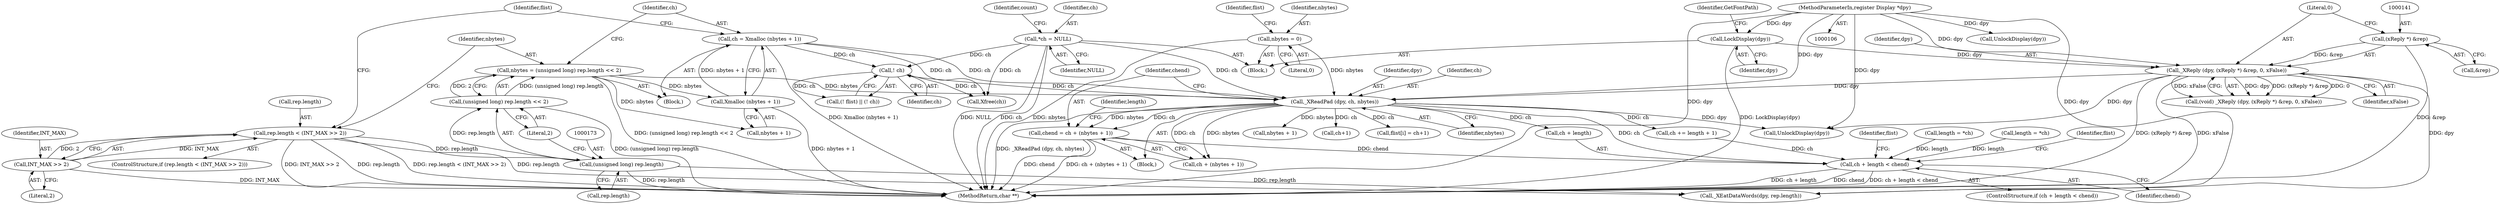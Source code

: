 digraph "1_libx11_b469da1430cdcee06e31c6251b83aede072a1ff0_0@del" {
"1000211" [label="(Call,chend = ch + (nbytes + 1))"];
"1000207" [label="(Call,_XReadPad (dpy, ch, nbytes))"];
"1000138" [label="(Call,_XReply (dpy, (xReply *) &rep, 0, xFalse))"];
"1000131" [label="(Call,LockDisplay(dpy))"];
"1000107" [label="(MethodParameterIn,register Display *dpy)"];
"1000140" [label="(Call,(xReply *) &rep)"];
"1000178" [label="(Call,ch = Xmalloc (nbytes + 1))"];
"1000180" [label="(Call,Xmalloc (nbytes + 1))"];
"1000169" [label="(Call,nbytes = (unsigned long) rep.length << 2)"];
"1000171" [label="(Call,(unsigned long) rep.length << 2)"];
"1000172" [label="(Call,(unsigned long) rep.length)"];
"1000161" [label="(Call,rep.length < (INT_MAX >> 2))"];
"1000165" [label="(Call,INT_MAX >> 2)"];
"1000188" [label="(Call,! ch)"];
"1000120" [label="(Call,*ch = NULL)"];
"1000112" [label="(Call,nbytes = 0)"];
"1000235" [label="(Call,ch + length < chend)"];
"1000208" [label="(Identifier,dpy)"];
"1000187" [label="(Identifier,flist)"];
"1000145" [label="(Identifier,xFalse)"];
"1000185" [label="(Call,(! flist) || (! ch))"];
"1000215" [label="(Call,nbytes + 1)"];
"1000248" [label="(Call,ch += length + 1)"];
"1000131" [label="(Call,LockDisplay(dpy))"];
"1000109" [label="(Block,)"];
"1000112" [label="(Call,nbytes = 0)"];
"1000193" [label="(Call,Xfree(ch))"];
"1000169" [label="(Call,nbytes = (unsigned long) rep.length << 2)"];
"1000213" [label="(Call,ch + (nbytes + 1))"];
"1000235" [label="(Call,ch + length < chend)"];
"1000234" [label="(ControlStructure,if (ch + length < chend))"];
"1000266" [label="(Identifier,flist)"];
"1000211" [label="(Call,chend = ch + (nbytes + 1))"];
"1000120" [label="(Call,*ch = NULL)"];
"1000219" [label="(Identifier,length)"];
"1000273" [label="(Call,UnlockDisplay(dpy))"];
"1000253" [label="(Call,length = *ch)"];
"1000218" [label="(Call,length = *ch)"];
"1000170" [label="(Identifier,nbytes)"];
"1000121" [label="(Identifier,ch)"];
"1000168" [label="(Block,)"];
"1000162" [label="(Call,rep.length)"];
"1000138" [label="(Call,_XReply (dpy, (xReply *) &rep, 0, xFalse))"];
"1000107" [label="(MethodParameterIn,register Display *dpy)"];
"1000132" [label="(Identifier,dpy)"];
"1000172" [label="(Call,(unsigned long) rep.length)"];
"1000117" [label="(Identifier,flist)"];
"1000150" [label="(Block,)"];
"1000189" [label="(Identifier,ch)"];
"1000144" [label="(Literal,0)"];
"1000181" [label="(Call,nbytes + 1)"];
"1000160" [label="(ControlStructure,if (rep.length < (INT_MAX >> 2)))"];
"1000114" [label="(Literal,0)"];
"1000195" [label="(Call,_XEatDataWords(dpy, rep.length))"];
"1000171" [label="(Call,(unsigned long) rep.length << 2)"];
"1000140" [label="(Call,(xReply *) &rep)"];
"1000122" [label="(Identifier,NULL)"];
"1000245" [label="(Call,ch+1)"];
"1000134" [label="(Identifier,GetFontPath)"];
"1000209" [label="(Identifier,ch)"];
"1000136" [label="(Call,(void) _XReply (dpy, (xReply *) &rep, 0, xFalse))"];
"1000200" [label="(Call,UnlockDisplay(dpy))"];
"1000161" [label="(Call,rep.length < (INT_MAX >> 2))"];
"1000166" [label="(Identifier,INT_MAX)"];
"1000167" [label="(Literal,2)"];
"1000239" [label="(Identifier,chend)"];
"1000188" [label="(Call,! ch)"];
"1000212" [label="(Identifier,chend)"];
"1000236" [label="(Call,ch + length)"];
"1000142" [label="(Call,&rep)"];
"1000180" [label="(Call,Xmalloc (nbytes + 1))"];
"1000243" [label="(Identifier,flist)"];
"1000241" [label="(Call,flist[i] = ch+1)"];
"1000139" [label="(Identifier,dpy)"];
"1000210" [label="(Identifier,nbytes)"];
"1000126" [label="(Identifier,count)"];
"1000177" [label="(Literal,2)"];
"1000113" [label="(Identifier,nbytes)"];
"1000179" [label="(Identifier,ch)"];
"1000174" [label="(Call,rep.length)"];
"1000165" [label="(Call,INT_MAX >> 2)"];
"1000178" [label="(Call,ch = Xmalloc (nbytes + 1))"];
"1000278" [label="(MethodReturn,char **)"];
"1000207" [label="(Call,_XReadPad (dpy, ch, nbytes))"];
"1000211" -> "1000150"  [label="AST: "];
"1000211" -> "1000213"  [label="CFG: "];
"1000212" -> "1000211"  [label="AST: "];
"1000213" -> "1000211"  [label="AST: "];
"1000219" -> "1000211"  [label="CFG: "];
"1000211" -> "1000278"  [label="DDG: chend"];
"1000211" -> "1000278"  [label="DDG: ch + (nbytes + 1)"];
"1000207" -> "1000211"  [label="DDG: ch"];
"1000207" -> "1000211"  [label="DDG: nbytes"];
"1000211" -> "1000235"  [label="DDG: chend"];
"1000207" -> "1000150"  [label="AST: "];
"1000207" -> "1000210"  [label="CFG: "];
"1000208" -> "1000207"  [label="AST: "];
"1000209" -> "1000207"  [label="AST: "];
"1000210" -> "1000207"  [label="AST: "];
"1000212" -> "1000207"  [label="CFG: "];
"1000207" -> "1000278"  [label="DDG: _XReadPad (dpy, ch, nbytes)"];
"1000138" -> "1000207"  [label="DDG: dpy"];
"1000107" -> "1000207"  [label="DDG: dpy"];
"1000178" -> "1000207"  [label="DDG: ch"];
"1000188" -> "1000207"  [label="DDG: ch"];
"1000120" -> "1000207"  [label="DDG: ch"];
"1000112" -> "1000207"  [label="DDG: nbytes"];
"1000169" -> "1000207"  [label="DDG: nbytes"];
"1000207" -> "1000213"  [label="DDG: ch"];
"1000207" -> "1000213"  [label="DDG: nbytes"];
"1000207" -> "1000215"  [label="DDG: nbytes"];
"1000207" -> "1000235"  [label="DDG: ch"];
"1000207" -> "1000236"  [label="DDG: ch"];
"1000207" -> "1000241"  [label="DDG: ch"];
"1000207" -> "1000245"  [label="DDG: ch"];
"1000207" -> "1000248"  [label="DDG: ch"];
"1000207" -> "1000273"  [label="DDG: dpy"];
"1000138" -> "1000136"  [label="AST: "];
"1000138" -> "1000145"  [label="CFG: "];
"1000139" -> "1000138"  [label="AST: "];
"1000140" -> "1000138"  [label="AST: "];
"1000144" -> "1000138"  [label="AST: "];
"1000145" -> "1000138"  [label="AST: "];
"1000136" -> "1000138"  [label="CFG: "];
"1000138" -> "1000278"  [label="DDG: (xReply *) &rep"];
"1000138" -> "1000278"  [label="DDG: xFalse"];
"1000138" -> "1000136"  [label="DDG: dpy"];
"1000138" -> "1000136"  [label="DDG: (xReply *) &rep"];
"1000138" -> "1000136"  [label="DDG: 0"];
"1000138" -> "1000136"  [label="DDG: xFalse"];
"1000131" -> "1000138"  [label="DDG: dpy"];
"1000107" -> "1000138"  [label="DDG: dpy"];
"1000140" -> "1000138"  [label="DDG: &rep"];
"1000138" -> "1000195"  [label="DDG: dpy"];
"1000138" -> "1000273"  [label="DDG: dpy"];
"1000131" -> "1000109"  [label="AST: "];
"1000131" -> "1000132"  [label="CFG: "];
"1000132" -> "1000131"  [label="AST: "];
"1000134" -> "1000131"  [label="CFG: "];
"1000131" -> "1000278"  [label="DDG: LockDisplay(dpy)"];
"1000107" -> "1000131"  [label="DDG: dpy"];
"1000107" -> "1000106"  [label="AST: "];
"1000107" -> "1000278"  [label="DDG: dpy"];
"1000107" -> "1000195"  [label="DDG: dpy"];
"1000107" -> "1000200"  [label="DDG: dpy"];
"1000107" -> "1000273"  [label="DDG: dpy"];
"1000140" -> "1000142"  [label="CFG: "];
"1000141" -> "1000140"  [label="AST: "];
"1000142" -> "1000140"  [label="AST: "];
"1000144" -> "1000140"  [label="CFG: "];
"1000140" -> "1000278"  [label="DDG: &rep"];
"1000178" -> "1000168"  [label="AST: "];
"1000178" -> "1000180"  [label="CFG: "];
"1000179" -> "1000178"  [label="AST: "];
"1000180" -> "1000178"  [label="AST: "];
"1000187" -> "1000178"  [label="CFG: "];
"1000178" -> "1000278"  [label="DDG: Xmalloc (nbytes + 1)"];
"1000180" -> "1000178"  [label="DDG: nbytes + 1"];
"1000178" -> "1000188"  [label="DDG: ch"];
"1000178" -> "1000193"  [label="DDG: ch"];
"1000180" -> "1000181"  [label="CFG: "];
"1000181" -> "1000180"  [label="AST: "];
"1000180" -> "1000278"  [label="DDG: nbytes + 1"];
"1000169" -> "1000180"  [label="DDG: nbytes"];
"1000169" -> "1000168"  [label="AST: "];
"1000169" -> "1000171"  [label="CFG: "];
"1000170" -> "1000169"  [label="AST: "];
"1000171" -> "1000169"  [label="AST: "];
"1000179" -> "1000169"  [label="CFG: "];
"1000169" -> "1000278"  [label="DDG: (unsigned long) rep.length << 2"];
"1000171" -> "1000169"  [label="DDG: (unsigned long) rep.length"];
"1000171" -> "1000169"  [label="DDG: 2"];
"1000169" -> "1000181"  [label="DDG: nbytes"];
"1000171" -> "1000177"  [label="CFG: "];
"1000172" -> "1000171"  [label="AST: "];
"1000177" -> "1000171"  [label="AST: "];
"1000171" -> "1000278"  [label="DDG: (unsigned long) rep.length"];
"1000172" -> "1000171"  [label="DDG: rep.length"];
"1000172" -> "1000174"  [label="CFG: "];
"1000173" -> "1000172"  [label="AST: "];
"1000174" -> "1000172"  [label="AST: "];
"1000177" -> "1000172"  [label="CFG: "];
"1000172" -> "1000278"  [label="DDG: rep.length"];
"1000161" -> "1000172"  [label="DDG: rep.length"];
"1000172" -> "1000195"  [label="DDG: rep.length"];
"1000161" -> "1000160"  [label="AST: "];
"1000161" -> "1000165"  [label="CFG: "];
"1000162" -> "1000161"  [label="AST: "];
"1000165" -> "1000161"  [label="AST: "];
"1000170" -> "1000161"  [label="CFG: "];
"1000187" -> "1000161"  [label="CFG: "];
"1000161" -> "1000278"  [label="DDG: rep.length"];
"1000161" -> "1000278"  [label="DDG: rep.length < (INT_MAX >> 2)"];
"1000161" -> "1000278"  [label="DDG: INT_MAX >> 2"];
"1000165" -> "1000161"  [label="DDG: INT_MAX"];
"1000165" -> "1000161"  [label="DDG: 2"];
"1000161" -> "1000195"  [label="DDG: rep.length"];
"1000165" -> "1000167"  [label="CFG: "];
"1000166" -> "1000165"  [label="AST: "];
"1000167" -> "1000165"  [label="AST: "];
"1000165" -> "1000278"  [label="DDG: INT_MAX"];
"1000188" -> "1000185"  [label="AST: "];
"1000188" -> "1000189"  [label="CFG: "];
"1000189" -> "1000188"  [label="AST: "];
"1000185" -> "1000188"  [label="CFG: "];
"1000188" -> "1000185"  [label="DDG: ch"];
"1000120" -> "1000188"  [label="DDG: ch"];
"1000188" -> "1000193"  [label="DDG: ch"];
"1000120" -> "1000109"  [label="AST: "];
"1000120" -> "1000122"  [label="CFG: "];
"1000121" -> "1000120"  [label="AST: "];
"1000122" -> "1000120"  [label="AST: "];
"1000126" -> "1000120"  [label="CFG: "];
"1000120" -> "1000278"  [label="DDG: ch"];
"1000120" -> "1000278"  [label="DDG: NULL"];
"1000120" -> "1000193"  [label="DDG: ch"];
"1000112" -> "1000109"  [label="AST: "];
"1000112" -> "1000114"  [label="CFG: "];
"1000113" -> "1000112"  [label="AST: "];
"1000114" -> "1000112"  [label="AST: "];
"1000117" -> "1000112"  [label="CFG: "];
"1000112" -> "1000278"  [label="DDG: nbytes"];
"1000235" -> "1000234"  [label="AST: "];
"1000235" -> "1000239"  [label="CFG: "];
"1000236" -> "1000235"  [label="AST: "];
"1000239" -> "1000235"  [label="AST: "];
"1000243" -> "1000235"  [label="CFG: "];
"1000266" -> "1000235"  [label="CFG: "];
"1000235" -> "1000278"  [label="DDG: ch + length"];
"1000235" -> "1000278"  [label="DDG: chend"];
"1000235" -> "1000278"  [label="DDG: ch + length < chend"];
"1000248" -> "1000235"  [label="DDG: ch"];
"1000218" -> "1000235"  [label="DDG: length"];
"1000253" -> "1000235"  [label="DDG: length"];
}
